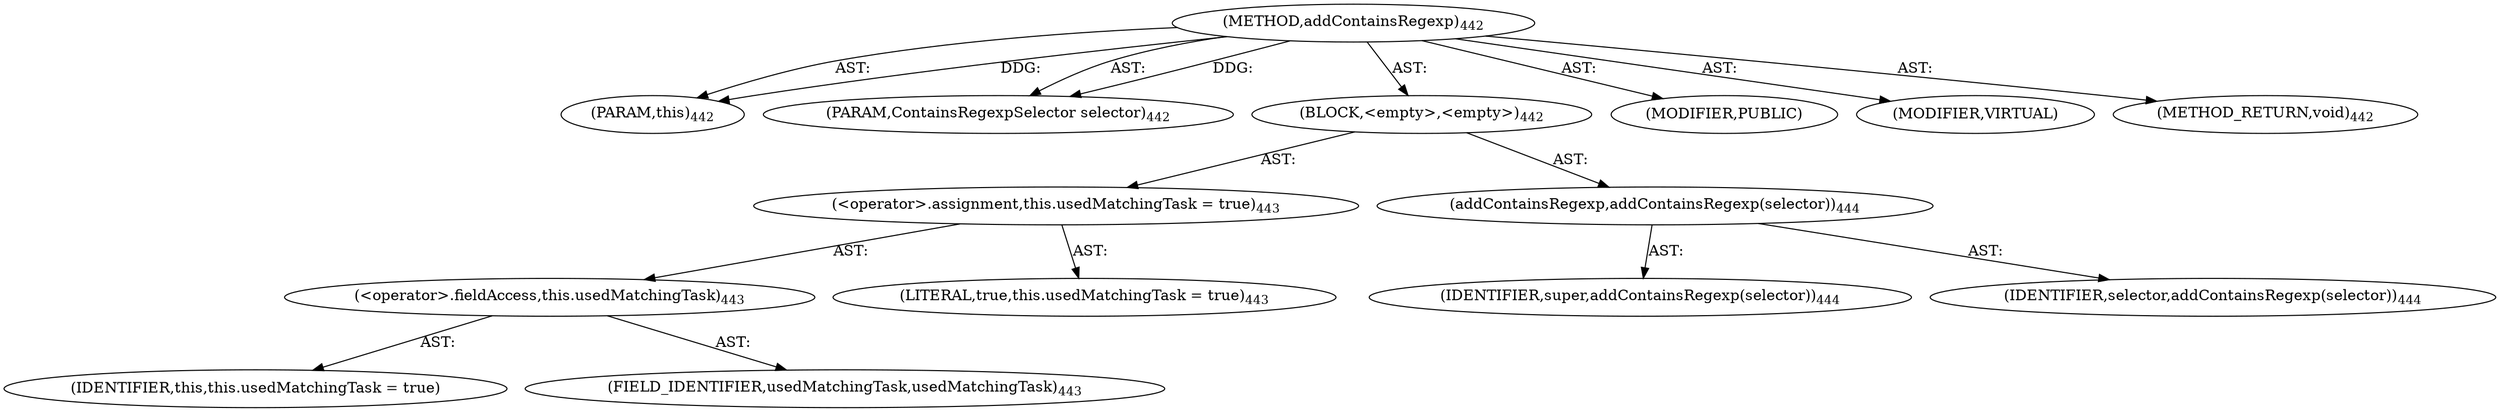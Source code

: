 digraph "addContainsRegexp" {  
"111669149729" [label = <(METHOD,addContainsRegexp)<SUB>442</SUB>> ]
"115964117056" [label = <(PARAM,this)<SUB>442</SUB>> ]
"115964117057" [label = <(PARAM,ContainsRegexpSelector selector)<SUB>442</SUB>> ]
"25769803812" [label = <(BLOCK,&lt;empty&gt;,&lt;empty&gt;)<SUB>442</SUB>> ]
"30064771170" [label = <(&lt;operator&gt;.assignment,this.usedMatchingTask = true)<SUB>443</SUB>> ]
"30064771171" [label = <(&lt;operator&gt;.fieldAccess,this.usedMatchingTask)<SUB>443</SUB>> ]
"68719476858" [label = <(IDENTIFIER,this,this.usedMatchingTask = true)> ]
"55834574885" [label = <(FIELD_IDENTIFIER,usedMatchingTask,usedMatchingTask)<SUB>443</SUB>> ]
"90194313243" [label = <(LITERAL,true,this.usedMatchingTask = true)<SUB>443</SUB>> ]
"30064771172" [label = <(addContainsRegexp,addContainsRegexp(selector))<SUB>444</SUB>> ]
"68719476859" [label = <(IDENTIFIER,super,addContainsRegexp(selector))<SUB>444</SUB>> ]
"68719476860" [label = <(IDENTIFIER,selector,addContainsRegexp(selector))<SUB>444</SUB>> ]
"133143986252" [label = <(MODIFIER,PUBLIC)> ]
"133143986253" [label = <(MODIFIER,VIRTUAL)> ]
"128849018913" [label = <(METHOD_RETURN,void)<SUB>442</SUB>> ]
  "111669149729" -> "115964117056"  [ label = "AST: "] 
  "111669149729" -> "115964117057"  [ label = "AST: "] 
  "111669149729" -> "25769803812"  [ label = "AST: "] 
  "111669149729" -> "133143986252"  [ label = "AST: "] 
  "111669149729" -> "133143986253"  [ label = "AST: "] 
  "111669149729" -> "128849018913"  [ label = "AST: "] 
  "25769803812" -> "30064771170"  [ label = "AST: "] 
  "25769803812" -> "30064771172"  [ label = "AST: "] 
  "30064771170" -> "30064771171"  [ label = "AST: "] 
  "30064771170" -> "90194313243"  [ label = "AST: "] 
  "30064771171" -> "68719476858"  [ label = "AST: "] 
  "30064771171" -> "55834574885"  [ label = "AST: "] 
  "30064771172" -> "68719476859"  [ label = "AST: "] 
  "30064771172" -> "68719476860"  [ label = "AST: "] 
  "111669149729" -> "115964117056"  [ label = "DDG: "] 
  "111669149729" -> "115964117057"  [ label = "DDG: "] 
}
